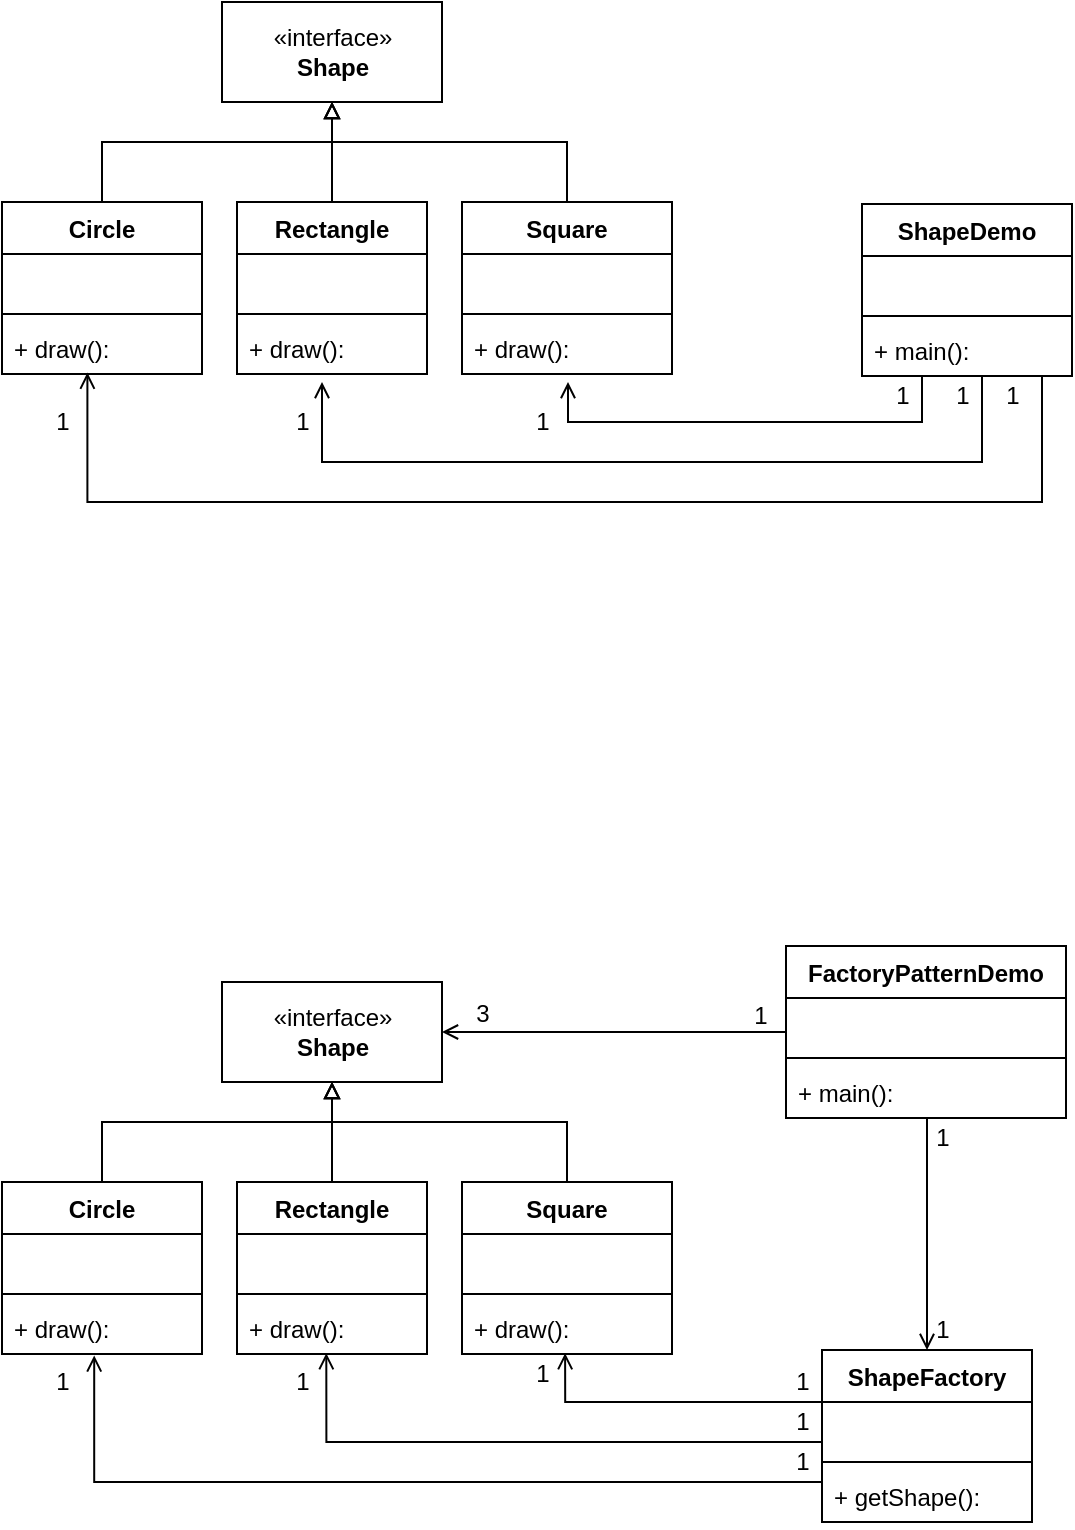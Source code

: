 <mxfile version="13.8.8" type="github">
  <diagram id="zpAmBCKR30L5e3rzVQzA" name="Page-1">
    <mxGraphModel dx="655" dy="357" grid="1" gridSize="10" guides="1" tooltips="1" connect="1" arrows="1" fold="1" page="1" pageScale="1" pageWidth="850" pageHeight="1100" math="0" shadow="0">
      <root>
        <mxCell id="0" />
        <mxCell id="1" parent="0" />
        <mxCell id="7cLqkMVQwKOjkI5-6gQO-14" style="edgeStyle=orthogonalEdgeStyle;rounded=0;orthogonalLoop=1;jettySize=auto;html=1;entryX=0.5;entryY=1;entryDx=0;entryDy=0;endArrow=block;endFill=0;" edge="1" parent="1" source="7cLqkMVQwKOjkI5-6gQO-1" target="7cLqkMVQwKOjkI5-6gQO-5">
          <mxGeometry relative="1" as="geometry">
            <Array as="points">
              <mxPoint x="90" y="150" />
              <mxPoint x="205" y="150" />
            </Array>
          </mxGeometry>
        </mxCell>
        <mxCell id="7cLqkMVQwKOjkI5-6gQO-1" value="Circle" style="swimlane;fontStyle=1;align=center;verticalAlign=top;childLayout=stackLayout;horizontal=1;startSize=26;horizontalStack=0;resizeParent=1;resizeParentMax=0;resizeLast=0;collapsible=1;marginBottom=0;" vertex="1" parent="1">
          <mxGeometry x="40" y="180" width="100" height="86" as="geometry" />
        </mxCell>
        <mxCell id="7cLqkMVQwKOjkI5-6gQO-2" value="   " style="text;strokeColor=none;fillColor=none;align=left;verticalAlign=top;spacingLeft=4;spacingRight=4;overflow=hidden;rotatable=0;points=[[0,0.5],[1,0.5]];portConstraint=eastwest;" vertex="1" parent="7cLqkMVQwKOjkI5-6gQO-1">
          <mxGeometry y="26" width="100" height="26" as="geometry" />
        </mxCell>
        <mxCell id="7cLqkMVQwKOjkI5-6gQO-3" value="" style="line;strokeWidth=1;fillColor=none;align=left;verticalAlign=middle;spacingTop=-1;spacingLeft=3;spacingRight=3;rotatable=0;labelPosition=right;points=[];portConstraint=eastwest;" vertex="1" parent="7cLqkMVQwKOjkI5-6gQO-1">
          <mxGeometry y="52" width="100" height="8" as="geometry" />
        </mxCell>
        <mxCell id="7cLqkMVQwKOjkI5-6gQO-4" value="+ draw(): " style="text;strokeColor=none;fillColor=none;align=left;verticalAlign=top;spacingLeft=4;spacingRight=4;overflow=hidden;rotatable=0;points=[[0,0.5],[1,0.5]];portConstraint=eastwest;" vertex="1" parent="7cLqkMVQwKOjkI5-6gQO-1">
          <mxGeometry y="60" width="100" height="26" as="geometry" />
        </mxCell>
        <mxCell id="7cLqkMVQwKOjkI5-6gQO-5" value="«interface»&lt;br&gt;&lt;b&gt;Shape&lt;/b&gt;" style="html=1;" vertex="1" parent="1">
          <mxGeometry x="150" y="80" width="110" height="50" as="geometry" />
        </mxCell>
        <mxCell id="7cLqkMVQwKOjkI5-6gQO-15" style="edgeStyle=orthogonalEdgeStyle;rounded=0;orthogonalLoop=1;jettySize=auto;html=1;entryX=0.5;entryY=1;entryDx=0;entryDy=0;endArrow=block;endFill=0;" edge="1" parent="1" source="7cLqkMVQwKOjkI5-6gQO-6" target="7cLqkMVQwKOjkI5-6gQO-5">
          <mxGeometry relative="1" as="geometry" />
        </mxCell>
        <mxCell id="7cLqkMVQwKOjkI5-6gQO-6" value="Rectangle" style="swimlane;fontStyle=1;align=center;verticalAlign=top;childLayout=stackLayout;horizontal=1;startSize=26;horizontalStack=0;resizeParent=1;resizeParentMax=0;resizeLast=0;collapsible=1;marginBottom=0;" vertex="1" parent="1">
          <mxGeometry x="157.5" y="180" width="95" height="86" as="geometry" />
        </mxCell>
        <mxCell id="7cLqkMVQwKOjkI5-6gQO-7" value="   " style="text;strokeColor=none;fillColor=none;align=left;verticalAlign=top;spacingLeft=4;spacingRight=4;overflow=hidden;rotatable=0;points=[[0,0.5],[1,0.5]];portConstraint=eastwest;" vertex="1" parent="7cLqkMVQwKOjkI5-6gQO-6">
          <mxGeometry y="26" width="95" height="26" as="geometry" />
        </mxCell>
        <mxCell id="7cLqkMVQwKOjkI5-6gQO-8" value="" style="line;strokeWidth=1;fillColor=none;align=left;verticalAlign=middle;spacingTop=-1;spacingLeft=3;spacingRight=3;rotatable=0;labelPosition=right;points=[];portConstraint=eastwest;" vertex="1" parent="7cLqkMVQwKOjkI5-6gQO-6">
          <mxGeometry y="52" width="95" height="8" as="geometry" />
        </mxCell>
        <mxCell id="7cLqkMVQwKOjkI5-6gQO-9" value="+ draw(): " style="text;strokeColor=none;fillColor=none;align=left;verticalAlign=top;spacingLeft=4;spacingRight=4;overflow=hidden;rotatable=0;points=[[0,0.5],[1,0.5]];portConstraint=eastwest;" vertex="1" parent="7cLqkMVQwKOjkI5-6gQO-6">
          <mxGeometry y="60" width="95" height="26" as="geometry" />
        </mxCell>
        <mxCell id="7cLqkMVQwKOjkI5-6gQO-16" style="edgeStyle=orthogonalEdgeStyle;rounded=0;orthogonalLoop=1;jettySize=auto;html=1;endArrow=block;endFill=0;" edge="1" parent="1" source="7cLqkMVQwKOjkI5-6gQO-10" target="7cLqkMVQwKOjkI5-6gQO-5">
          <mxGeometry relative="1" as="geometry">
            <Array as="points">
              <mxPoint x="323" y="150" />
              <mxPoint x="205" y="150" />
            </Array>
          </mxGeometry>
        </mxCell>
        <mxCell id="7cLqkMVQwKOjkI5-6gQO-10" value="Square" style="swimlane;fontStyle=1;align=center;verticalAlign=top;childLayout=stackLayout;horizontal=1;startSize=26;horizontalStack=0;resizeParent=1;resizeParentMax=0;resizeLast=0;collapsible=1;marginBottom=0;" vertex="1" parent="1">
          <mxGeometry x="270" y="180" width="105" height="86" as="geometry" />
        </mxCell>
        <mxCell id="7cLqkMVQwKOjkI5-6gQO-11" value="   " style="text;strokeColor=none;fillColor=none;align=left;verticalAlign=top;spacingLeft=4;spacingRight=4;overflow=hidden;rotatable=0;points=[[0,0.5],[1,0.5]];portConstraint=eastwest;" vertex="1" parent="7cLqkMVQwKOjkI5-6gQO-10">
          <mxGeometry y="26" width="105" height="26" as="geometry" />
        </mxCell>
        <mxCell id="7cLqkMVQwKOjkI5-6gQO-12" value="" style="line;strokeWidth=1;fillColor=none;align=left;verticalAlign=middle;spacingTop=-1;spacingLeft=3;spacingRight=3;rotatable=0;labelPosition=right;points=[];portConstraint=eastwest;" vertex="1" parent="7cLqkMVQwKOjkI5-6gQO-10">
          <mxGeometry y="52" width="105" height="8" as="geometry" />
        </mxCell>
        <mxCell id="7cLqkMVQwKOjkI5-6gQO-13" value="+ draw(): " style="text;strokeColor=none;fillColor=none;align=left;verticalAlign=top;spacingLeft=4;spacingRight=4;overflow=hidden;rotatable=0;points=[[0,0.5],[1,0.5]];portConstraint=eastwest;" vertex="1" parent="7cLqkMVQwKOjkI5-6gQO-10">
          <mxGeometry y="60" width="105" height="26" as="geometry" />
        </mxCell>
        <mxCell id="7cLqkMVQwKOjkI5-6gQO-56" style="edgeStyle=orthogonalEdgeStyle;rounded=0;orthogonalLoop=1;jettySize=auto;html=1;endArrow=open;endFill=0;" edge="1" parent="1" source="7cLqkMVQwKOjkI5-6gQO-23">
          <mxGeometry relative="1" as="geometry">
            <mxPoint x="323" y="270" as="targetPoint" />
            <Array as="points">
              <mxPoint x="500" y="290" />
              <mxPoint x="323" y="290" />
            </Array>
          </mxGeometry>
        </mxCell>
        <mxCell id="7cLqkMVQwKOjkI5-6gQO-60" style="edgeStyle=orthogonalEdgeStyle;rounded=0;orthogonalLoop=1;jettySize=auto;html=1;endArrow=open;endFill=0;" edge="1" parent="1" source="7cLqkMVQwKOjkI5-6gQO-23">
          <mxGeometry relative="1" as="geometry">
            <mxPoint x="200" y="270" as="targetPoint" />
            <Array as="points">
              <mxPoint x="530" y="310" />
              <mxPoint x="200" y="310" />
            </Array>
          </mxGeometry>
        </mxCell>
        <mxCell id="7cLqkMVQwKOjkI5-6gQO-61" style="edgeStyle=orthogonalEdgeStyle;rounded=0;orthogonalLoop=1;jettySize=auto;html=1;entryX=0.427;entryY=0.973;entryDx=0;entryDy=0;entryPerimeter=0;endArrow=open;endFill=0;" edge="1" parent="1" source="7cLqkMVQwKOjkI5-6gQO-23" target="7cLqkMVQwKOjkI5-6gQO-4">
          <mxGeometry relative="1" as="geometry">
            <Array as="points">
              <mxPoint x="560" y="330" />
              <mxPoint x="83" y="330" />
            </Array>
          </mxGeometry>
        </mxCell>
        <mxCell id="7cLqkMVQwKOjkI5-6gQO-23" value="ShapeDemo" style="swimlane;fontStyle=1;align=center;verticalAlign=top;childLayout=stackLayout;horizontal=1;startSize=26;horizontalStack=0;resizeParent=1;resizeParentMax=0;resizeLast=0;collapsible=1;marginBottom=0;" vertex="1" parent="1">
          <mxGeometry x="470" y="181" width="105" height="86" as="geometry" />
        </mxCell>
        <mxCell id="7cLqkMVQwKOjkI5-6gQO-24" value="   " style="text;strokeColor=none;fillColor=none;align=left;verticalAlign=top;spacingLeft=4;spacingRight=4;overflow=hidden;rotatable=0;points=[[0,0.5],[1,0.5]];portConstraint=eastwest;" vertex="1" parent="7cLqkMVQwKOjkI5-6gQO-23">
          <mxGeometry y="26" width="105" height="26" as="geometry" />
        </mxCell>
        <mxCell id="7cLqkMVQwKOjkI5-6gQO-25" value="" style="line;strokeWidth=1;fillColor=none;align=left;verticalAlign=middle;spacingTop=-1;spacingLeft=3;spacingRight=3;rotatable=0;labelPosition=right;points=[];portConstraint=eastwest;" vertex="1" parent="7cLqkMVQwKOjkI5-6gQO-23">
          <mxGeometry y="52" width="105" height="8" as="geometry" />
        </mxCell>
        <mxCell id="7cLqkMVQwKOjkI5-6gQO-26" value="+ main(): " style="text;strokeColor=none;fillColor=none;align=left;verticalAlign=top;spacingLeft=4;spacingRight=4;overflow=hidden;rotatable=0;points=[[0,0.5],[1,0.5]];portConstraint=eastwest;" vertex="1" parent="7cLqkMVQwKOjkI5-6gQO-23">
          <mxGeometry y="60" width="105" height="26" as="geometry" />
        </mxCell>
        <mxCell id="7cLqkMVQwKOjkI5-6gQO-27" style="edgeStyle=orthogonalEdgeStyle;rounded=0;orthogonalLoop=1;jettySize=auto;html=1;entryX=0.5;entryY=1;entryDx=0;entryDy=0;endArrow=block;endFill=0;" edge="1" parent="1" source="7cLqkMVQwKOjkI5-6gQO-28" target="7cLqkMVQwKOjkI5-6gQO-32">
          <mxGeometry relative="1" as="geometry">
            <Array as="points">
              <mxPoint x="90" y="640" />
              <mxPoint x="205" y="640" />
            </Array>
          </mxGeometry>
        </mxCell>
        <mxCell id="7cLqkMVQwKOjkI5-6gQO-28" value="Circle" style="swimlane;fontStyle=1;align=center;verticalAlign=top;childLayout=stackLayout;horizontal=1;startSize=26;horizontalStack=0;resizeParent=1;resizeParentMax=0;resizeLast=0;collapsible=1;marginBottom=0;" vertex="1" parent="1">
          <mxGeometry x="40" y="670" width="100" height="86" as="geometry" />
        </mxCell>
        <mxCell id="7cLqkMVQwKOjkI5-6gQO-29" value="   " style="text;strokeColor=none;fillColor=none;align=left;verticalAlign=top;spacingLeft=4;spacingRight=4;overflow=hidden;rotatable=0;points=[[0,0.5],[1,0.5]];portConstraint=eastwest;" vertex="1" parent="7cLqkMVQwKOjkI5-6gQO-28">
          <mxGeometry y="26" width="100" height="26" as="geometry" />
        </mxCell>
        <mxCell id="7cLqkMVQwKOjkI5-6gQO-30" value="" style="line;strokeWidth=1;fillColor=none;align=left;verticalAlign=middle;spacingTop=-1;spacingLeft=3;spacingRight=3;rotatable=0;labelPosition=right;points=[];portConstraint=eastwest;" vertex="1" parent="7cLqkMVQwKOjkI5-6gQO-28">
          <mxGeometry y="52" width="100" height="8" as="geometry" />
        </mxCell>
        <mxCell id="7cLqkMVQwKOjkI5-6gQO-31" value="+ draw(): " style="text;strokeColor=none;fillColor=none;align=left;verticalAlign=top;spacingLeft=4;spacingRight=4;overflow=hidden;rotatable=0;points=[[0,0.5],[1,0.5]];portConstraint=eastwest;" vertex="1" parent="7cLqkMVQwKOjkI5-6gQO-28">
          <mxGeometry y="60" width="100" height="26" as="geometry" />
        </mxCell>
        <mxCell id="7cLqkMVQwKOjkI5-6gQO-32" value="«interface»&lt;br&gt;&lt;b&gt;Shape&lt;/b&gt;" style="html=1;" vertex="1" parent="1">
          <mxGeometry x="150" y="570" width="110" height="50" as="geometry" />
        </mxCell>
        <mxCell id="7cLqkMVQwKOjkI5-6gQO-33" style="edgeStyle=orthogonalEdgeStyle;rounded=0;orthogonalLoop=1;jettySize=auto;html=1;entryX=0.5;entryY=1;entryDx=0;entryDy=0;endArrow=block;endFill=0;" edge="1" parent="1" source="7cLqkMVQwKOjkI5-6gQO-34" target="7cLqkMVQwKOjkI5-6gQO-32">
          <mxGeometry relative="1" as="geometry" />
        </mxCell>
        <mxCell id="7cLqkMVQwKOjkI5-6gQO-34" value="Rectangle" style="swimlane;fontStyle=1;align=center;verticalAlign=top;childLayout=stackLayout;horizontal=1;startSize=26;horizontalStack=0;resizeParent=1;resizeParentMax=0;resizeLast=0;collapsible=1;marginBottom=0;" vertex="1" parent="1">
          <mxGeometry x="157.5" y="670" width="95" height="86" as="geometry" />
        </mxCell>
        <mxCell id="7cLqkMVQwKOjkI5-6gQO-35" value="   " style="text;strokeColor=none;fillColor=none;align=left;verticalAlign=top;spacingLeft=4;spacingRight=4;overflow=hidden;rotatable=0;points=[[0,0.5],[1,0.5]];portConstraint=eastwest;" vertex="1" parent="7cLqkMVQwKOjkI5-6gQO-34">
          <mxGeometry y="26" width="95" height="26" as="geometry" />
        </mxCell>
        <mxCell id="7cLqkMVQwKOjkI5-6gQO-36" value="" style="line;strokeWidth=1;fillColor=none;align=left;verticalAlign=middle;spacingTop=-1;spacingLeft=3;spacingRight=3;rotatable=0;labelPosition=right;points=[];portConstraint=eastwest;" vertex="1" parent="7cLqkMVQwKOjkI5-6gQO-34">
          <mxGeometry y="52" width="95" height="8" as="geometry" />
        </mxCell>
        <mxCell id="7cLqkMVQwKOjkI5-6gQO-37" value="+ draw(): " style="text;strokeColor=none;fillColor=none;align=left;verticalAlign=top;spacingLeft=4;spacingRight=4;overflow=hidden;rotatable=0;points=[[0,0.5],[1,0.5]];portConstraint=eastwest;" vertex="1" parent="7cLqkMVQwKOjkI5-6gQO-34">
          <mxGeometry y="60" width="95" height="26" as="geometry" />
        </mxCell>
        <mxCell id="7cLqkMVQwKOjkI5-6gQO-38" style="edgeStyle=orthogonalEdgeStyle;rounded=0;orthogonalLoop=1;jettySize=auto;html=1;endArrow=block;endFill=0;" edge="1" parent="1" source="7cLqkMVQwKOjkI5-6gQO-39" target="7cLqkMVQwKOjkI5-6gQO-32">
          <mxGeometry relative="1" as="geometry">
            <Array as="points">
              <mxPoint x="323" y="640" />
              <mxPoint x="205" y="640" />
            </Array>
          </mxGeometry>
        </mxCell>
        <mxCell id="7cLqkMVQwKOjkI5-6gQO-39" value="Square" style="swimlane;fontStyle=1;align=center;verticalAlign=top;childLayout=stackLayout;horizontal=1;startSize=26;horizontalStack=0;resizeParent=1;resizeParentMax=0;resizeLast=0;collapsible=1;marginBottom=0;" vertex="1" parent="1">
          <mxGeometry x="270" y="670" width="105" height="86" as="geometry" />
        </mxCell>
        <mxCell id="7cLqkMVQwKOjkI5-6gQO-40" value="   " style="text;strokeColor=none;fillColor=none;align=left;verticalAlign=top;spacingLeft=4;spacingRight=4;overflow=hidden;rotatable=0;points=[[0,0.5],[1,0.5]];portConstraint=eastwest;" vertex="1" parent="7cLqkMVQwKOjkI5-6gQO-39">
          <mxGeometry y="26" width="105" height="26" as="geometry" />
        </mxCell>
        <mxCell id="7cLqkMVQwKOjkI5-6gQO-41" value="" style="line;strokeWidth=1;fillColor=none;align=left;verticalAlign=middle;spacingTop=-1;spacingLeft=3;spacingRight=3;rotatable=0;labelPosition=right;points=[];portConstraint=eastwest;" vertex="1" parent="7cLqkMVQwKOjkI5-6gQO-39">
          <mxGeometry y="52" width="105" height="8" as="geometry" />
        </mxCell>
        <mxCell id="7cLqkMVQwKOjkI5-6gQO-42" value="+ draw(): " style="text;strokeColor=none;fillColor=none;align=left;verticalAlign=top;spacingLeft=4;spacingRight=4;overflow=hidden;rotatable=0;points=[[0,0.5],[1,0.5]];portConstraint=eastwest;" vertex="1" parent="7cLqkMVQwKOjkI5-6gQO-39">
          <mxGeometry y="60" width="105" height="26" as="geometry" />
        </mxCell>
        <mxCell id="7cLqkMVQwKOjkI5-6gQO-70" style="edgeStyle=orthogonalEdgeStyle;rounded=0;orthogonalLoop=1;jettySize=auto;html=1;entryX=0.47;entryY=0.984;entryDx=0;entryDy=0;entryPerimeter=0;endArrow=open;endFill=0;" edge="1" parent="1" source="7cLqkMVQwKOjkI5-6gQO-43" target="7cLqkMVQwKOjkI5-6gQO-37">
          <mxGeometry relative="1" as="geometry">
            <Array as="points">
              <mxPoint x="202" y="800" />
            </Array>
          </mxGeometry>
        </mxCell>
        <mxCell id="7cLqkMVQwKOjkI5-6gQO-71" style="edgeStyle=orthogonalEdgeStyle;rounded=0;orthogonalLoop=1;jettySize=auto;html=1;entryX=0.491;entryY=0.984;entryDx=0;entryDy=0;entryPerimeter=0;endArrow=open;endFill=0;" edge="1" parent="1" source="7cLqkMVQwKOjkI5-6gQO-43" target="7cLqkMVQwKOjkI5-6gQO-42">
          <mxGeometry relative="1" as="geometry">
            <Array as="points">
              <mxPoint x="322" y="780" />
            </Array>
          </mxGeometry>
        </mxCell>
        <mxCell id="7cLqkMVQwKOjkI5-6gQO-72" style="edgeStyle=orthogonalEdgeStyle;rounded=0;orthogonalLoop=1;jettySize=auto;html=1;entryX=0.461;entryY=1.027;entryDx=0;entryDy=0;entryPerimeter=0;endArrow=open;endFill=0;" edge="1" parent="1" source="7cLqkMVQwKOjkI5-6gQO-43" target="7cLqkMVQwKOjkI5-6gQO-31">
          <mxGeometry relative="1" as="geometry">
            <Array as="points">
              <mxPoint x="86" y="820" />
            </Array>
          </mxGeometry>
        </mxCell>
        <mxCell id="7cLqkMVQwKOjkI5-6gQO-43" value="ShapeFactory" style="swimlane;fontStyle=1;align=center;verticalAlign=top;childLayout=stackLayout;horizontal=1;startSize=26;horizontalStack=0;resizeParent=1;resizeParentMax=0;resizeLast=0;collapsible=1;marginBottom=0;" vertex="1" parent="1">
          <mxGeometry x="450" y="754" width="105" height="86" as="geometry" />
        </mxCell>
        <mxCell id="7cLqkMVQwKOjkI5-6gQO-44" value="   " style="text;strokeColor=none;fillColor=none;align=left;verticalAlign=top;spacingLeft=4;spacingRight=4;overflow=hidden;rotatable=0;points=[[0,0.5],[1,0.5]];portConstraint=eastwest;" vertex="1" parent="7cLqkMVQwKOjkI5-6gQO-43">
          <mxGeometry y="26" width="105" height="26" as="geometry" />
        </mxCell>
        <mxCell id="7cLqkMVQwKOjkI5-6gQO-45" value="" style="line;strokeWidth=1;fillColor=none;align=left;verticalAlign=middle;spacingTop=-1;spacingLeft=3;spacingRight=3;rotatable=0;labelPosition=right;points=[];portConstraint=eastwest;" vertex="1" parent="7cLqkMVQwKOjkI5-6gQO-43">
          <mxGeometry y="52" width="105" height="8" as="geometry" />
        </mxCell>
        <mxCell id="7cLqkMVQwKOjkI5-6gQO-46" value="+ getShape(): " style="text;strokeColor=none;fillColor=none;align=left;verticalAlign=top;spacingLeft=4;spacingRight=4;overflow=hidden;rotatable=0;points=[[0,0.5],[1,0.5]];portConstraint=eastwest;" vertex="1" parent="7cLqkMVQwKOjkI5-6gQO-43">
          <mxGeometry y="60" width="105" height="26" as="geometry" />
        </mxCell>
        <mxCell id="7cLqkMVQwKOjkI5-6gQO-54" style="edgeStyle=orthogonalEdgeStyle;rounded=0;orthogonalLoop=1;jettySize=auto;html=1;entryX=1;entryY=0.5;entryDx=0;entryDy=0;endArrow=open;endFill=0;" edge="1" parent="1" source="7cLqkMVQwKOjkI5-6gQO-47" target="7cLqkMVQwKOjkI5-6gQO-32">
          <mxGeometry relative="1" as="geometry" />
        </mxCell>
        <mxCell id="7cLqkMVQwKOjkI5-6gQO-65" style="edgeStyle=orthogonalEdgeStyle;rounded=0;orthogonalLoop=1;jettySize=auto;html=1;entryX=0.5;entryY=0;entryDx=0;entryDy=0;endArrow=open;endFill=0;" edge="1" parent="1" source="7cLqkMVQwKOjkI5-6gQO-47" target="7cLqkMVQwKOjkI5-6gQO-43">
          <mxGeometry relative="1" as="geometry">
            <Array as="points">
              <mxPoint x="503" y="696" />
            </Array>
          </mxGeometry>
        </mxCell>
        <mxCell id="7cLqkMVQwKOjkI5-6gQO-47" value="FactoryPatternDemo" style="swimlane;fontStyle=1;align=center;verticalAlign=top;childLayout=stackLayout;horizontal=1;startSize=26;horizontalStack=0;resizeParent=1;resizeParentMax=0;resizeLast=0;collapsible=1;marginBottom=0;" vertex="1" parent="1">
          <mxGeometry x="432" y="552" width="140" height="86" as="geometry" />
        </mxCell>
        <mxCell id="7cLqkMVQwKOjkI5-6gQO-48" value="   " style="text;strokeColor=none;fillColor=none;align=left;verticalAlign=top;spacingLeft=4;spacingRight=4;overflow=hidden;rotatable=0;points=[[0,0.5],[1,0.5]];portConstraint=eastwest;" vertex="1" parent="7cLqkMVQwKOjkI5-6gQO-47">
          <mxGeometry y="26" width="140" height="26" as="geometry" />
        </mxCell>
        <mxCell id="7cLqkMVQwKOjkI5-6gQO-49" value="" style="line;strokeWidth=1;fillColor=none;align=left;verticalAlign=middle;spacingTop=-1;spacingLeft=3;spacingRight=3;rotatable=0;labelPosition=right;points=[];portConstraint=eastwest;" vertex="1" parent="7cLqkMVQwKOjkI5-6gQO-47">
          <mxGeometry y="52" width="140" height="8" as="geometry" />
        </mxCell>
        <mxCell id="7cLqkMVQwKOjkI5-6gQO-50" value="+ main(): " style="text;strokeColor=none;fillColor=none;align=left;verticalAlign=top;spacingLeft=4;spacingRight=4;overflow=hidden;rotatable=0;points=[[0,0.5],[1,0.5]];portConstraint=eastwest;" vertex="1" parent="7cLqkMVQwKOjkI5-6gQO-47">
          <mxGeometry y="60" width="140" height="26" as="geometry" />
        </mxCell>
        <mxCell id="7cLqkMVQwKOjkI5-6gQO-63" value="1" style="text;html=1;align=center;verticalAlign=middle;resizable=0;points=[];autosize=1;" vertex="1" parent="1">
          <mxGeometry x="409" y="577" width="20" height="20" as="geometry" />
        </mxCell>
        <mxCell id="7cLqkMVQwKOjkI5-6gQO-64" value="3" style="text;html=1;align=center;verticalAlign=middle;resizable=0;points=[];autosize=1;" vertex="1" parent="1">
          <mxGeometry x="270" y="576" width="20" height="20" as="geometry" />
        </mxCell>
        <mxCell id="7cLqkMVQwKOjkI5-6gQO-66" value="1" style="text;html=1;align=center;verticalAlign=middle;resizable=0;points=[];autosize=1;" vertex="1" parent="1">
          <mxGeometry x="500" y="734" width="20" height="20" as="geometry" />
        </mxCell>
        <mxCell id="7cLqkMVQwKOjkI5-6gQO-74" value="1" style="text;html=1;align=center;verticalAlign=middle;resizable=0;points=[];autosize=1;" vertex="1" parent="1">
          <mxGeometry x="500" y="638" width="20" height="20" as="geometry" />
        </mxCell>
        <mxCell id="7cLqkMVQwKOjkI5-6gQO-75" value="1" style="text;html=1;align=center;verticalAlign=middle;resizable=0;points=[];autosize=1;" vertex="1" parent="1">
          <mxGeometry x="430" y="760" width="20" height="20" as="geometry" />
        </mxCell>
        <mxCell id="7cLqkMVQwKOjkI5-6gQO-76" value="1" style="text;html=1;align=center;verticalAlign=middle;resizable=0;points=[];autosize=1;" vertex="1" parent="1">
          <mxGeometry x="430" y="780" width="20" height="20" as="geometry" />
        </mxCell>
        <mxCell id="7cLqkMVQwKOjkI5-6gQO-77" value="1" style="text;html=1;align=center;verticalAlign=middle;resizable=0;points=[];autosize=1;" vertex="1" parent="1">
          <mxGeometry x="430" y="800" width="20" height="20" as="geometry" />
        </mxCell>
        <mxCell id="7cLqkMVQwKOjkI5-6gQO-78" value="1" style="text;html=1;align=center;verticalAlign=middle;resizable=0;points=[];autosize=1;" vertex="1" parent="1">
          <mxGeometry x="60" y="760" width="20" height="20" as="geometry" />
        </mxCell>
        <mxCell id="7cLqkMVQwKOjkI5-6gQO-79" value="1" style="text;html=1;align=center;verticalAlign=middle;resizable=0;points=[];autosize=1;" vertex="1" parent="1">
          <mxGeometry x="180" y="760" width="20" height="20" as="geometry" />
        </mxCell>
        <mxCell id="7cLqkMVQwKOjkI5-6gQO-80" value="1" style="text;html=1;align=center;verticalAlign=middle;resizable=0;points=[];autosize=1;" vertex="1" parent="1">
          <mxGeometry x="300" y="756" width="20" height="20" as="geometry" />
        </mxCell>
        <mxCell id="7cLqkMVQwKOjkI5-6gQO-82" value="1" style="text;html=1;align=center;verticalAlign=middle;resizable=0;points=[];autosize=1;" vertex="1" parent="1">
          <mxGeometry x="480" y="267" width="20" height="20" as="geometry" />
        </mxCell>
        <mxCell id="7cLqkMVQwKOjkI5-6gQO-84" value="1" style="text;html=1;align=center;verticalAlign=middle;resizable=0;points=[];autosize=1;" vertex="1" parent="1">
          <mxGeometry x="510" y="267" width="20" height="20" as="geometry" />
        </mxCell>
        <mxCell id="7cLqkMVQwKOjkI5-6gQO-85" value="1" style="text;html=1;align=center;verticalAlign=middle;resizable=0;points=[];autosize=1;" vertex="1" parent="1">
          <mxGeometry x="535" y="267" width="20" height="20" as="geometry" />
        </mxCell>
        <mxCell id="7cLqkMVQwKOjkI5-6gQO-86" value="1" style="text;html=1;align=center;verticalAlign=middle;resizable=0;points=[];autosize=1;" vertex="1" parent="1">
          <mxGeometry x="60" y="280" width="20" height="20" as="geometry" />
        </mxCell>
        <mxCell id="7cLqkMVQwKOjkI5-6gQO-87" value="1" style="text;html=1;align=center;verticalAlign=middle;resizable=0;points=[];autosize=1;" vertex="1" parent="1">
          <mxGeometry x="180" y="280" width="20" height="20" as="geometry" />
        </mxCell>
        <mxCell id="7cLqkMVQwKOjkI5-6gQO-88" value="1" style="text;html=1;align=center;verticalAlign=middle;resizable=0;points=[];autosize=1;" vertex="1" parent="1">
          <mxGeometry x="300" y="280" width="20" height="20" as="geometry" />
        </mxCell>
      </root>
    </mxGraphModel>
  </diagram>
</mxfile>
